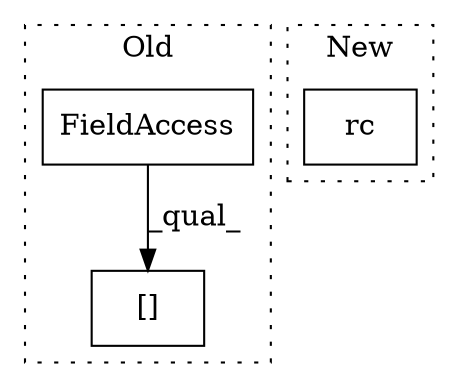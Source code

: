 digraph G {
subgraph cluster0 {
1 [label="[]" a="2" s="1662,1700" l="11,2" shape="box"];
3 [label="FieldAccess" a="22" s="1662" l="3" shape="box"];
label = "Old";
style="dotted";
}
subgraph cluster1 {
2 [label="rc" a="32" s="2111,2128" l="3,1" shape="box"];
label = "New";
style="dotted";
}
3 -> 1 [label="_qual_"];
}